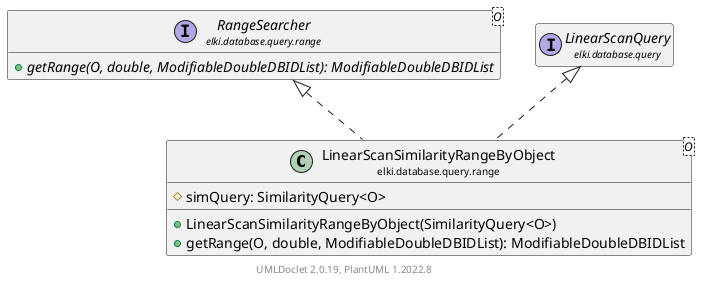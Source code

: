 @startuml
    remove .*\.(Instance|Par|Parameterizer|Factory)$
    set namespaceSeparator none
    hide empty fields
    hide empty methods

    class "<size:14>LinearScanSimilarityRangeByObject\n<size:10>elki.database.query.range" as elki.database.query.range.LinearScanSimilarityRangeByObject<O> [[LinearScanSimilarityRangeByObject.html]] {
        #simQuery: SimilarityQuery<O>
        +LinearScanSimilarityRangeByObject(SimilarityQuery<O>)
        +getRange(O, double, ModifiableDoubleDBIDList): ModifiableDoubleDBIDList
    }

    interface "<size:14>RangeSearcher\n<size:10>elki.database.query.range" as elki.database.query.range.RangeSearcher<O> [[RangeSearcher.html]] {
        {abstract} +getRange(O, double, ModifiableDoubleDBIDList): ModifiableDoubleDBIDList
    }
    interface "<size:14>LinearScanQuery\n<size:10>elki.database.query" as elki.database.query.LinearScanQuery [[../LinearScanQuery.html]]

    elki.database.query.range.RangeSearcher <|.. elki.database.query.range.LinearScanSimilarityRangeByObject
    elki.database.query.LinearScanQuery <|.. elki.database.query.range.LinearScanSimilarityRangeByObject

    center footer UMLDoclet 2.0.19, PlantUML 1.2022.8
@enduml
